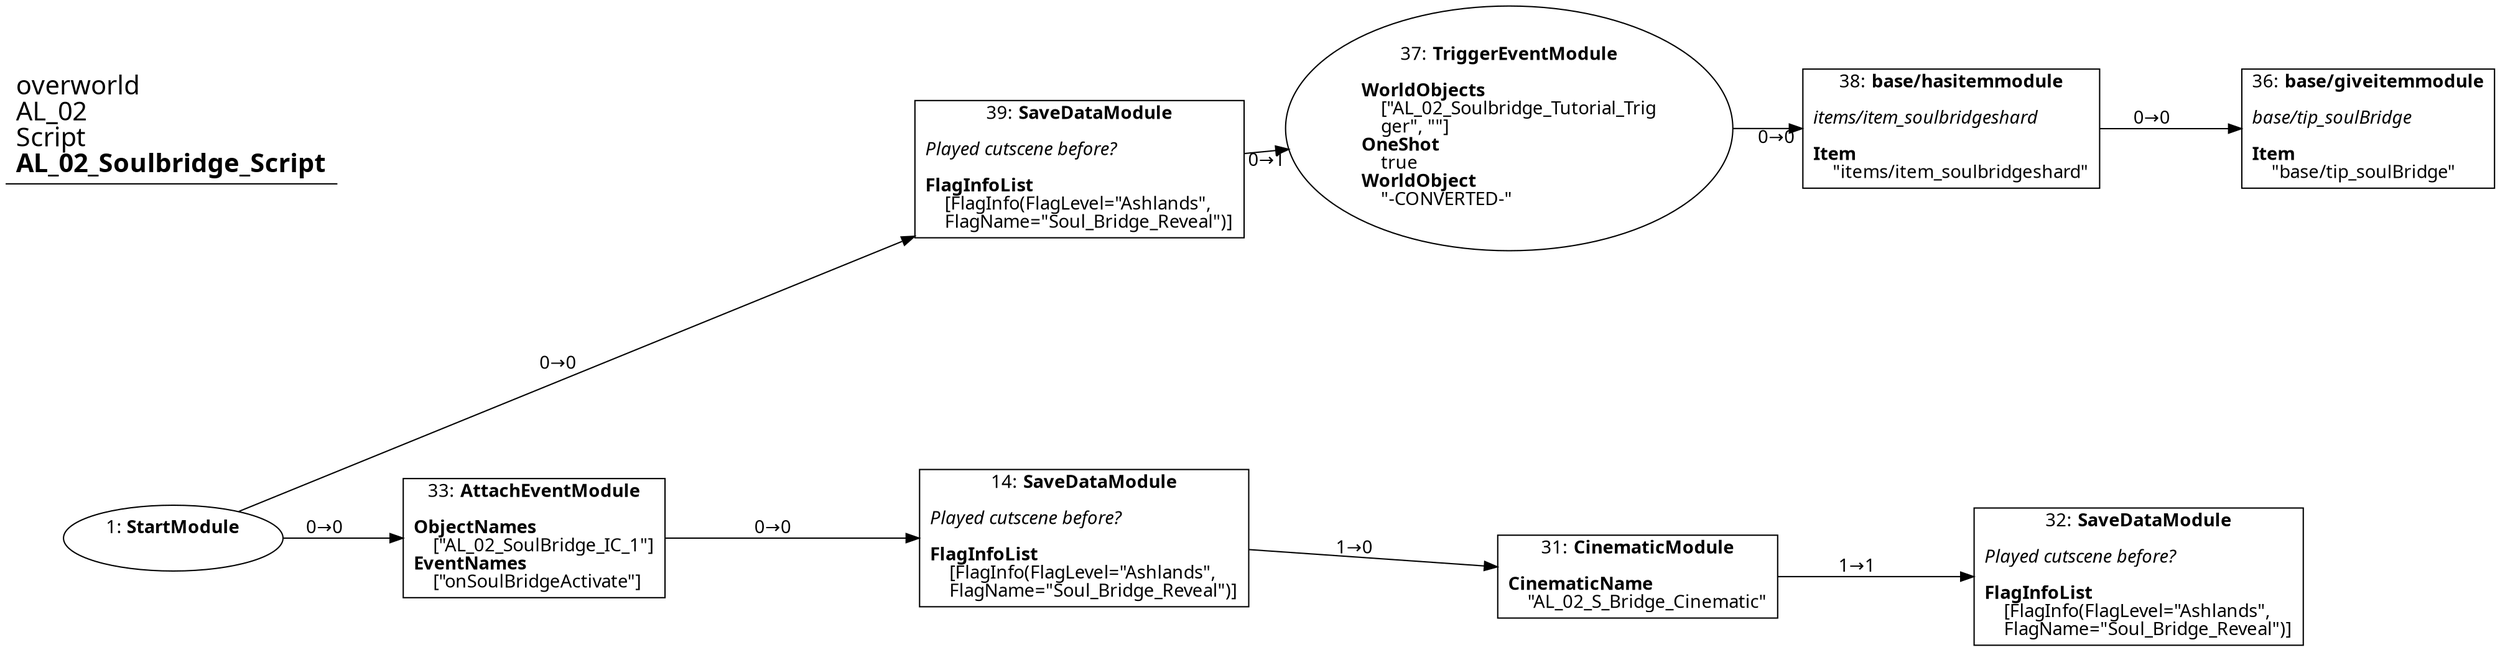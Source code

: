 digraph {
    layout = fdp;
    overlap = prism;
    sep = "+16";
    splines = spline;

    node [ shape = box ];

    graph [ fontname = "Segoe UI" ];
    node [ fontname = "Segoe UI" ];
    edge [ fontname = "Segoe UI" ];

    1 [ label = <1: <b>StartModule</b><br/><br/>> ];
    1 [ shape = oval ]
    1 [ pos = "-0.379,-0.272!" ];
    1 -> 33 [ label = "0→0" ];
    1 -> 39 [ label = "0→0" ];

    14 [ label = <14: <b>SaveDataModule</b><br/><br/><i>Played cutscene before?<br align="left"/></i><br align="left"/><b>FlagInfoList</b><br align="left"/>    [FlagInfo(FlagLevel=&quot;Ashlands&quot;, <br align="left"/>    FlagName=&quot;Soul_Bridge_Reveal&quot;)]<br align="left"/>> ];
    14 [ pos = "0.141,-0.272!" ];
    14 -> 31 [ label = "1→0" ];

    31 [ label = <31: <b>CinematicModule</b><br/><br/><b>CinematicName</b><br align="left"/>    &quot;AL_02_S_Bridge_Cinematic&quot;<br align="left"/>> ];
    31 [ pos = "0.45700002,-0.294!" ];
    31 -> 32 [ label = "1→1" ];

    32 [ label = <32: <b>SaveDataModule</b><br/><br/><i>Played cutscene before?<br align="left"/></i><br align="left"/><b>FlagInfoList</b><br align="left"/>    [FlagInfo(FlagLevel=&quot;Ashlands&quot;, <br align="left"/>    FlagName=&quot;Soul_Bridge_Reveal&quot;)]<br align="left"/>> ];
    32 [ pos = "0.74300003,-0.294!" ];

    33 [ label = <33: <b>AttachEventModule</b><br/><br/><b>ObjectNames</b><br align="left"/>    [&quot;AL_02_SoulBridge_IC_1&quot;]<br align="left"/><b>EventNames</b><br align="left"/>    [&quot;onSoulBridgeActivate&quot;]<br align="left"/>> ];
    33 [ pos = "-0.17300001,-0.272!" ];
    33 -> 14 [ label = "0→0" ];

    36 [ label = <36: <b>base/giveitemmodule</b><br/><br/><i>base/tip_soulBridge<br align="left"/></i><br align="left"/><b>Item</b><br align="left"/>    &quot;base/tip_soulBridge&quot;<br align="left"/>> ];
    36 [ pos = "0.874,-0.038000003!" ];

    37 [ label = <37: <b>TriggerEventModule</b><br/><br/><b>WorldObjects</b><br align="left"/>    [&quot;AL_02_Soulbridge_Tutorial_Trig<br align="left"/>    ger&quot;, &quot;&quot;]<br align="left"/><b>OneShot</b><br align="left"/>    true<br align="left"/><b>WorldObject</b><br align="left"/>    &quot;-CONVERTED-&quot;<br align="left"/>> ];
    37 [ shape = oval ]
    37 [ pos = "0.38200003,-0.038000003!" ];
    37 -> 38 [ label = "0→0" ];

    38 [ label = <38: <b>base/hasitemmodule</b><br/><br/><i>items/item_soulbridgeshard<br align="left"/></i><br align="left"/><b>Item</b><br align="left"/>    &quot;items/item_soulbridgeshard&quot;<br align="left"/>> ];
    38 [ pos = "0.63600004,-0.038000003!" ];
    38 -> 36 [ label = "0→0" ];

    39 [ label = <39: <b>SaveDataModule</b><br/><br/><i>Played cutscene before?<br align="left"/></i><br align="left"/><b>FlagInfoList</b><br align="left"/>    [FlagInfo(FlagLevel=&quot;Ashlands&quot;, <br align="left"/>    FlagName=&quot;Soul_Bridge_Reveal&quot;)]<br align="left"/>> ];
    39 [ pos = "0.14,-0.061000004!" ];
    39 -> 37 [ label = "0→1" ];

    title [ pos = "-0.38000003,-0.037!" ];
    title [ shape = underline ];
    title [ label = <<font point-size="20">overworld<br align="left"/>AL_02<br align="left"/>Script<br align="left"/><b>AL_02_Soulbridge_Script</b><br align="left"/></font>> ];
}
